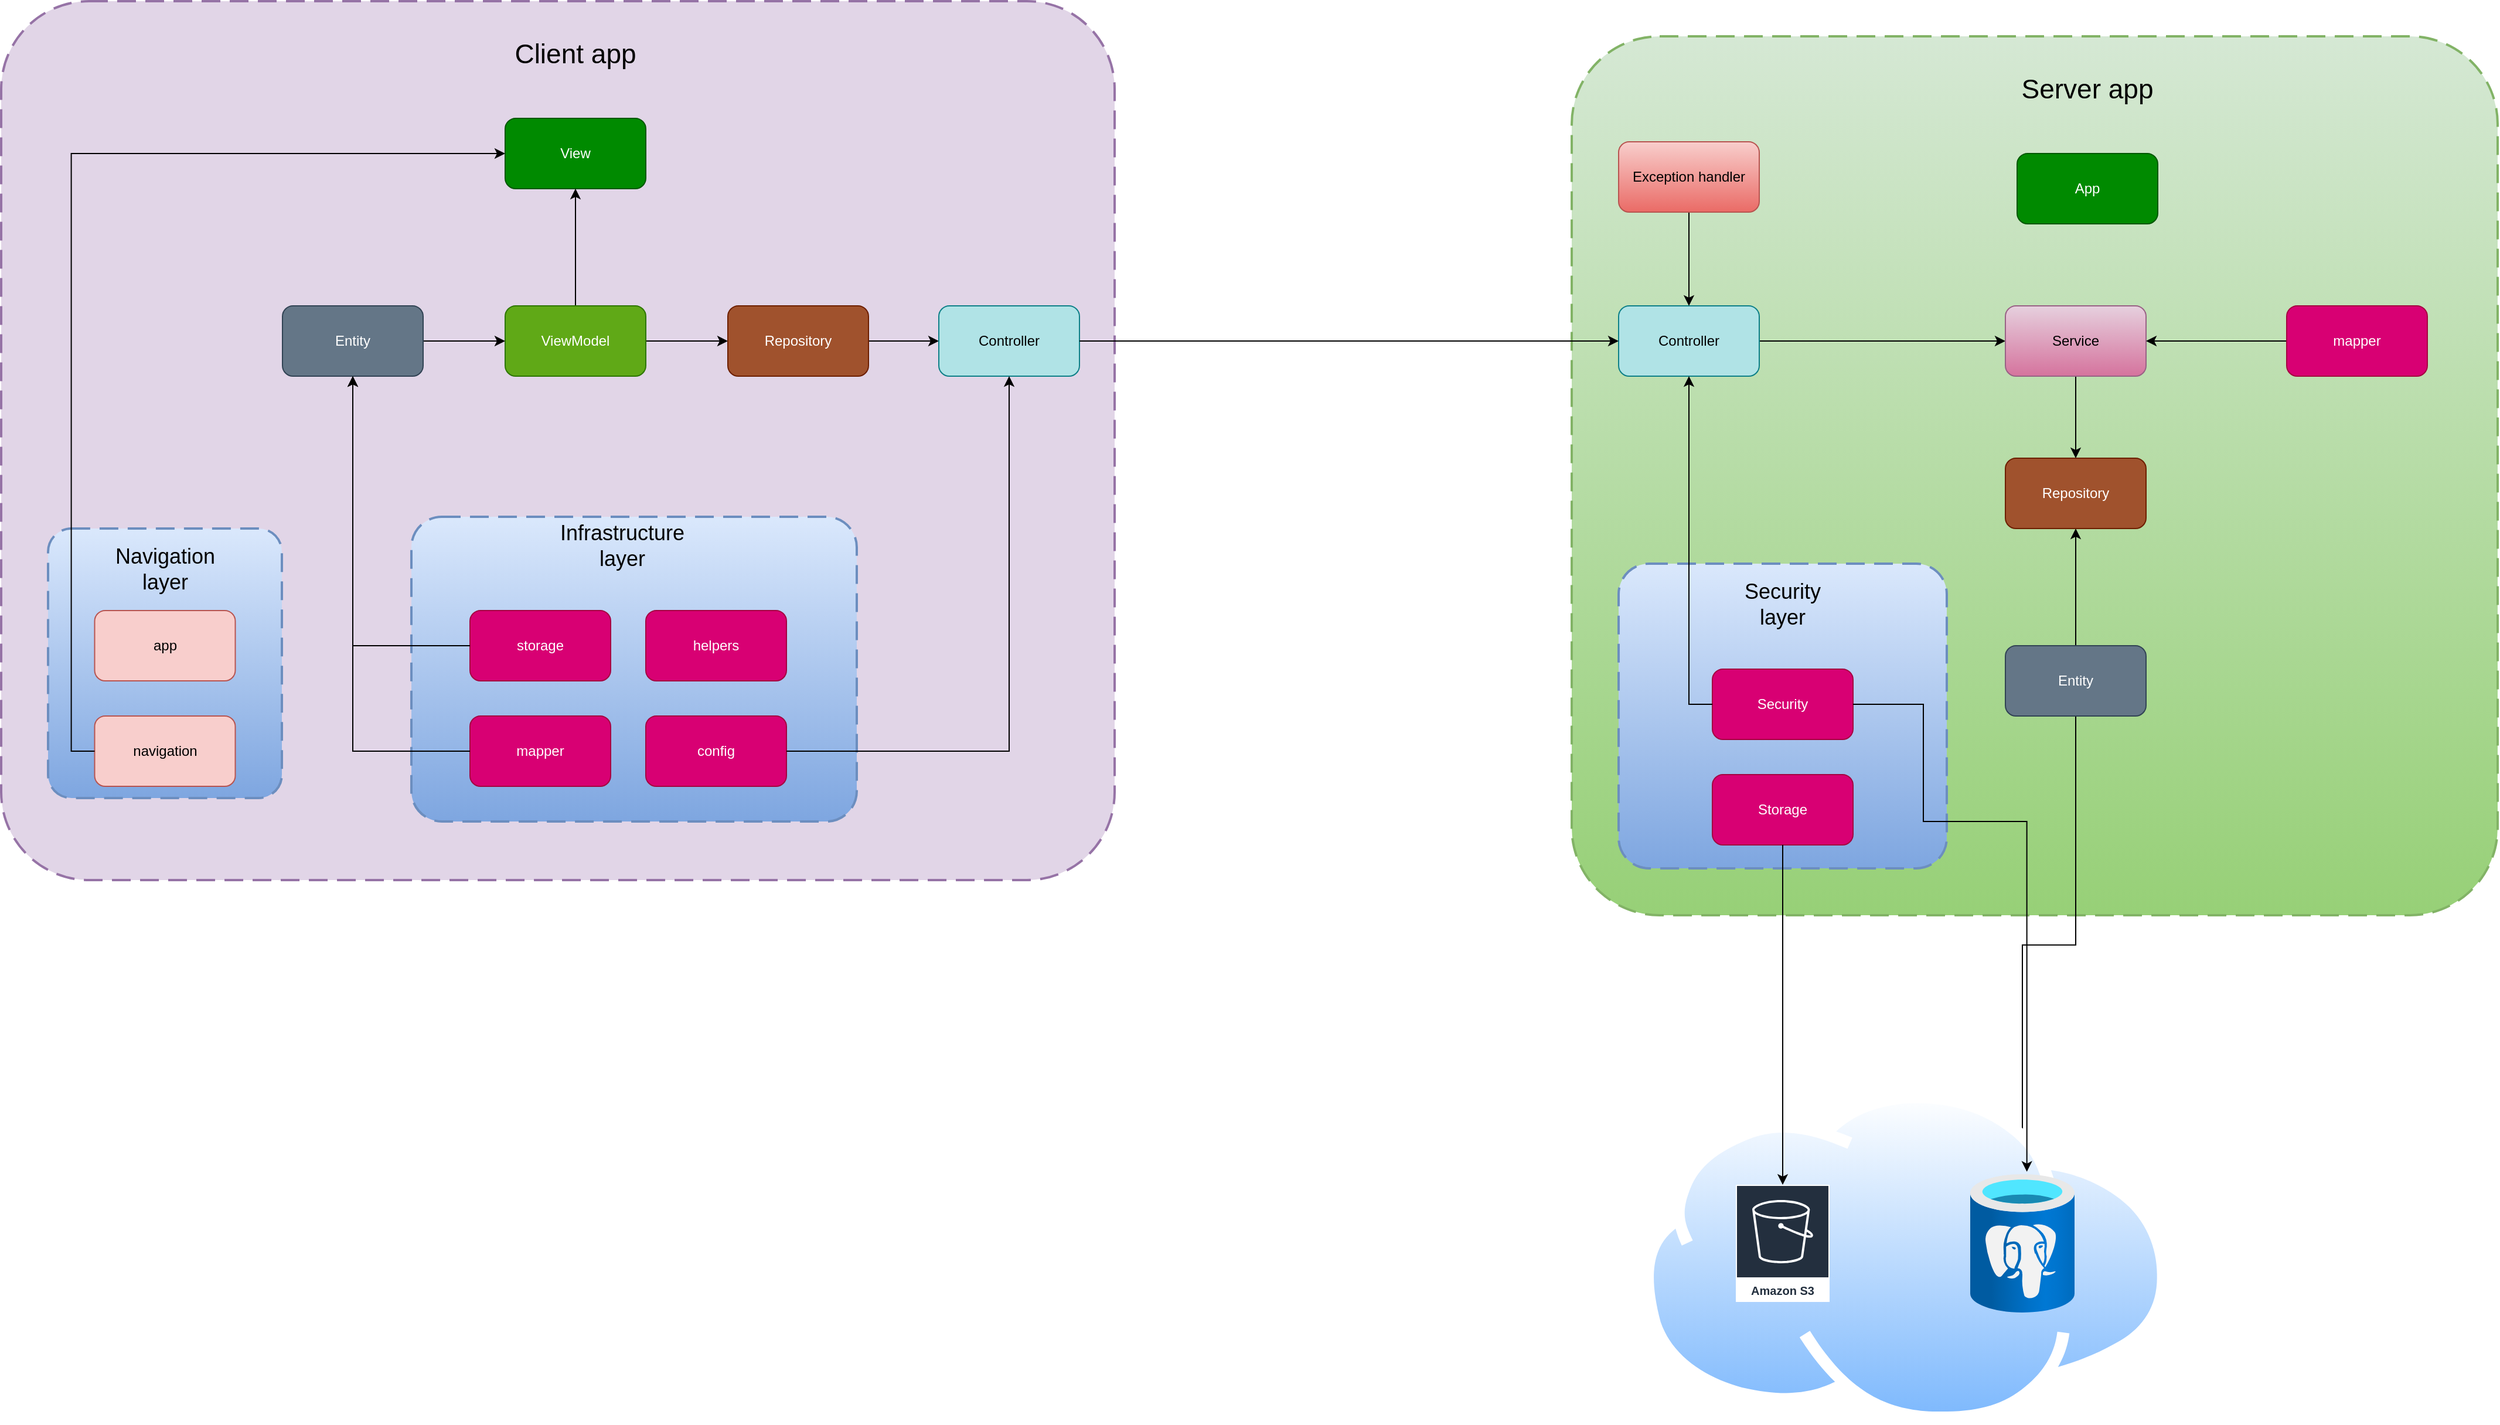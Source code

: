 <mxfile version="24.4.0" type="device" pages="2">
  <diagram name="modules" id="NEcVpQaSAo1s135HpeJn">
    <mxGraphModel dx="3240" dy="2513" grid="1" gridSize="10" guides="1" tooltips="1" connect="1" arrows="1" fold="1" page="1" pageScale="1" pageWidth="850" pageHeight="1100" math="0" shadow="0">
      <root>
        <mxCell id="0" />
        <mxCell id="1" parent="0" />
        <mxCell id="rjj7lzquBqXVeYfHVPwT-16" value="" style="rounded=1;arcSize=10;dashed=1;strokeColor=#9673a6;fillColor=#e1d5e7;dashPattern=8 4;strokeWidth=2;" vertex="1" parent="1">
          <mxGeometry x="-210" y="-340" width="950" height="750" as="geometry" />
        </mxCell>
        <mxCell id="rjj7lzquBqXVeYfHVPwT-1" value="View" style="rounded=1;whiteSpace=wrap;html=1;fillColor=#008a00;strokeColor=#005700;fontColor=#ffffff;" vertex="1" parent="1">
          <mxGeometry x="220" y="-240" width="120" height="60" as="geometry" />
        </mxCell>
        <mxCell id="rjj7lzquBqXVeYfHVPwT-3" style="edgeStyle=orthogonalEdgeStyle;rounded=0;orthogonalLoop=1;jettySize=auto;html=1;entryX=0.5;entryY=1;entryDx=0;entryDy=0;exitX=0.5;exitY=0;exitDx=0;exitDy=0;" edge="1" parent="1" source="rjj7lzquBqXVeYfHVPwT-2" target="rjj7lzquBqXVeYfHVPwT-1">
          <mxGeometry relative="1" as="geometry">
            <mxPoint x="70" y="200" as="sourcePoint" />
            <mxPoint x="160" y="-80" as="targetPoint" />
          </mxGeometry>
        </mxCell>
        <mxCell id="rjj7lzquBqXVeYfHVPwT-12" style="edgeStyle=orthogonalEdgeStyle;rounded=0;orthogonalLoop=1;jettySize=auto;html=1;entryX=0;entryY=0.5;entryDx=0;entryDy=0;" edge="1" parent="1" source="rjj7lzquBqXVeYfHVPwT-2" target="rjj7lzquBqXVeYfHVPwT-11">
          <mxGeometry relative="1" as="geometry" />
        </mxCell>
        <mxCell id="rjj7lzquBqXVeYfHVPwT-2" value="ViewModel" style="rounded=1;whiteSpace=wrap;html=1;fillColor=#60a917;strokeColor=#2D7600;fontColor=#ffffff;" vertex="1" parent="1">
          <mxGeometry x="220" y="-80" width="120" height="60" as="geometry" />
        </mxCell>
        <mxCell id="rjj7lzquBqXVeYfHVPwT-9" style="edgeStyle=orthogonalEdgeStyle;rounded=0;orthogonalLoop=1;jettySize=auto;html=1;" edge="1" parent="1" source="rjj7lzquBqXVeYfHVPwT-8" target="rjj7lzquBqXVeYfHVPwT-2">
          <mxGeometry relative="1" as="geometry" />
        </mxCell>
        <mxCell id="rjj7lzquBqXVeYfHVPwT-8" value="Entity" style="rounded=1;whiteSpace=wrap;html=1;fillColor=#647687;fontColor=#ffffff;strokeColor=#314354;" vertex="1" parent="1">
          <mxGeometry x="30" y="-80" width="120" height="60" as="geometry" />
        </mxCell>
        <mxCell id="rjj7lzquBqXVeYfHVPwT-18" style="edgeStyle=orthogonalEdgeStyle;rounded=0;orthogonalLoop=1;jettySize=auto;html=1;entryX=0;entryY=0.5;entryDx=0;entryDy=0;" edge="1" parent="1" source="rjj7lzquBqXVeYfHVPwT-11" target="rjj7lzquBqXVeYfHVPwT-13">
          <mxGeometry relative="1" as="geometry" />
        </mxCell>
        <mxCell id="rjj7lzquBqXVeYfHVPwT-11" value="Repository" style="rounded=1;whiteSpace=wrap;html=1;fillColor=#a0522d;fontColor=#ffffff;strokeColor=#6D1F00;" vertex="1" parent="1">
          <mxGeometry x="410" y="-80" width="120" height="60" as="geometry" />
        </mxCell>
        <mxCell id="rjj7lzquBqXVeYfHVPwT-13" value="Controller" style="rounded=1;whiteSpace=wrap;html=1;fillColor=#b0e3e6;strokeColor=#0e8088;" vertex="1" parent="1">
          <mxGeometry x="590" y="-80" width="120" height="60" as="geometry" />
        </mxCell>
        <mxCell id="rjj7lzquBqXVeYfHVPwT-17" value="&lt;font style=&quot;font-size: 23px;&quot;&gt;Client app&lt;/font&gt;" style="text;strokeColor=none;align=center;fillColor=none;html=1;verticalAlign=middle;whiteSpace=wrap;rounded=0;" vertex="1" parent="1">
          <mxGeometry x="210" y="-310" width="140" height="30" as="geometry" />
        </mxCell>
        <mxCell id="rjj7lzquBqXVeYfHVPwT-23" value="" style="group" vertex="1" connectable="0" parent="1">
          <mxGeometry x="140" y="100" width="380" height="260" as="geometry" />
        </mxCell>
        <mxCell id="rjj7lzquBqXVeYfHVPwT-21" value="" style="rounded=1;arcSize=10;dashed=1;strokeColor=#6c8ebf;fillColor=#dae8fc;dashPattern=8 4;strokeWidth=2;gradientColor=#7ea6e0;" vertex="1" parent="rjj7lzquBqXVeYfHVPwT-23">
          <mxGeometry width="380" height="260" as="geometry" />
        </mxCell>
        <mxCell id="rjj7lzquBqXVeYfHVPwT-7" value="helpers" style="rounded=1;whiteSpace=wrap;html=1;fillColor=#d80073;fontColor=#ffffff;strokeColor=#A50040;" vertex="1" parent="rjj7lzquBqXVeYfHVPwT-23">
          <mxGeometry x="200" y="80" width="120" height="60" as="geometry" />
        </mxCell>
        <mxCell id="rjj7lzquBqXVeYfHVPwT-14" value="storage" style="rounded=1;whiteSpace=wrap;html=1;fillColor=#d80073;fontColor=#ffffff;strokeColor=#A50040;" vertex="1" parent="rjj7lzquBqXVeYfHVPwT-23">
          <mxGeometry x="50" y="80" width="120" height="60" as="geometry" />
        </mxCell>
        <mxCell id="rjj7lzquBqXVeYfHVPwT-5" value="config" style="rounded=1;whiteSpace=wrap;html=1;fillColor=#d80073;fontColor=#ffffff;strokeColor=#A50040;" vertex="1" parent="rjj7lzquBqXVeYfHVPwT-23">
          <mxGeometry x="200" y="170" width="120" height="60" as="geometry" />
        </mxCell>
        <mxCell id="rjj7lzquBqXVeYfHVPwT-10" value="mapper" style="rounded=1;whiteSpace=wrap;html=1;fillColor=#d80073;fontColor=#ffffff;strokeColor=#A50040;" vertex="1" parent="rjj7lzquBqXVeYfHVPwT-23">
          <mxGeometry x="50" y="170" width="120" height="60" as="geometry" />
        </mxCell>
        <mxCell id="rjj7lzquBqXVeYfHVPwT-22" value="&lt;font style=&quot;font-size: 18px;&quot;&gt;Infrastructure layer&lt;/font&gt;" style="text;strokeColor=none;align=center;fillColor=none;html=1;verticalAlign=middle;whiteSpace=wrap;rounded=0;" vertex="1" parent="rjj7lzquBqXVeYfHVPwT-23">
          <mxGeometry x="149.75" y="10" width="60" height="30" as="geometry" />
        </mxCell>
        <mxCell id="rjj7lzquBqXVeYfHVPwT-24" value="" style="group" vertex="1" connectable="0" parent="1">
          <mxGeometry x="-170" y="110" width="199.5" height="230" as="geometry" />
        </mxCell>
        <mxCell id="rjj7lzquBqXVeYfHVPwT-19" value="" style="rounded=1;arcSize=10;dashed=1;strokeColor=#6c8ebf;fillColor=#dae8fc;dashPattern=8 4;strokeWidth=2;gradientColor=#7ea6e0;" vertex="1" parent="rjj7lzquBqXVeYfHVPwT-24">
          <mxGeometry width="199.5" height="230" as="geometry" />
        </mxCell>
        <mxCell id="rjj7lzquBqXVeYfHVPwT-4" value="app" style="rounded=1;whiteSpace=wrap;html=1;fillColor=#f8cecc;strokeColor=#b85450;" vertex="1" parent="rjj7lzquBqXVeYfHVPwT-24">
          <mxGeometry x="39.75" y="70" width="120" height="60" as="geometry" />
        </mxCell>
        <mxCell id="rjj7lzquBqXVeYfHVPwT-6" value="navigation" style="rounded=1;whiteSpace=wrap;html=1;fillColor=#f8cecc;strokeColor=#b85450;" vertex="1" parent="rjj7lzquBqXVeYfHVPwT-24">
          <mxGeometry x="39.75" y="160" width="120" height="60" as="geometry" />
        </mxCell>
        <mxCell id="rjj7lzquBqXVeYfHVPwT-20" value="&lt;font style=&quot;font-size: 18px;&quot;&gt;Navigation layer&lt;/font&gt;" style="text;strokeColor=none;align=center;fillColor=none;html=1;verticalAlign=middle;whiteSpace=wrap;rounded=0;" vertex="1" parent="rjj7lzquBqXVeYfHVPwT-24">
          <mxGeometry x="69.75" y="20" width="60" height="30" as="geometry" />
        </mxCell>
        <mxCell id="rjj7lzquBqXVeYfHVPwT-26" style="edgeStyle=orthogonalEdgeStyle;rounded=0;orthogonalLoop=1;jettySize=auto;html=1;entryX=0;entryY=0.5;entryDx=0;entryDy=0;exitX=0;exitY=0.5;exitDx=0;exitDy=0;" edge="1" parent="1" source="rjj7lzquBqXVeYfHVPwT-6" target="rjj7lzquBqXVeYfHVPwT-1">
          <mxGeometry relative="1" as="geometry" />
        </mxCell>
        <mxCell id="rjj7lzquBqXVeYfHVPwT-27" style="edgeStyle=orthogonalEdgeStyle;rounded=0;orthogonalLoop=1;jettySize=auto;html=1;entryX=0.5;entryY=1;entryDx=0;entryDy=0;" edge="1" parent="1" source="rjj7lzquBqXVeYfHVPwT-5" target="rjj7lzquBqXVeYfHVPwT-13">
          <mxGeometry relative="1" as="geometry" />
        </mxCell>
        <mxCell id="rjj7lzquBqXVeYfHVPwT-28" style="edgeStyle=orthogonalEdgeStyle;rounded=0;orthogonalLoop=1;jettySize=auto;html=1;entryX=0.5;entryY=1;entryDx=0;entryDy=0;" edge="1" parent="1" source="rjj7lzquBqXVeYfHVPwT-14" target="rjj7lzquBqXVeYfHVPwT-8">
          <mxGeometry relative="1" as="geometry" />
        </mxCell>
        <mxCell id="rjj7lzquBqXVeYfHVPwT-29" style="edgeStyle=orthogonalEdgeStyle;rounded=0;orthogonalLoop=1;jettySize=auto;html=1;" edge="1" parent="1" source="rjj7lzquBqXVeYfHVPwT-10" target="rjj7lzquBqXVeYfHVPwT-8">
          <mxGeometry relative="1" as="geometry" />
        </mxCell>
        <mxCell id="rjj7lzquBqXVeYfHVPwT-30" value="" style="rounded=1;arcSize=10;dashed=1;strokeColor=#82b366;fillColor=#d5e8d4;dashPattern=8 4;strokeWidth=2;gradientColor=#97d077;" vertex="1" parent="1">
          <mxGeometry x="1130" y="-310" width="790" height="750" as="geometry" />
        </mxCell>
        <mxCell id="rjj7lzquBqXVeYfHVPwT-31" value="App" style="rounded=1;whiteSpace=wrap;html=1;fillColor=#008a00;strokeColor=#005700;fontColor=#ffffff;" vertex="1" parent="1">
          <mxGeometry x="1510" y="-210" width="120" height="60" as="geometry" />
        </mxCell>
        <mxCell id="rjj7lzquBqXVeYfHVPwT-71" value="" style="edgeStyle=orthogonalEdgeStyle;rounded=0;orthogonalLoop=1;jettySize=auto;html=1;" edge="1" parent="1" source="rjj7lzquBqXVeYfHVPwT-36" target="rjj7lzquBqXVeYfHVPwT-38">
          <mxGeometry relative="1" as="geometry">
            <Array as="points">
              <mxPoint x="1600" y="100" />
              <mxPoint x="1600" y="100" />
            </Array>
          </mxGeometry>
        </mxCell>
        <mxCell id="rjj7lzquBqXVeYfHVPwT-76" style="edgeStyle=orthogonalEdgeStyle;rounded=0;orthogonalLoop=1;jettySize=auto;html=1;" edge="1" parent="1" source="rjj7lzquBqXVeYfHVPwT-36" target="rjj7lzquBqXVeYfHVPwT-74">
          <mxGeometry relative="1" as="geometry" />
        </mxCell>
        <mxCell id="rjj7lzquBqXVeYfHVPwT-36" value="Entity" style="rounded=1;whiteSpace=wrap;html=1;fillColor=#647687;fontColor=#ffffff;strokeColor=#314354;" vertex="1" parent="1">
          <mxGeometry x="1500" y="210" width="120" height="60" as="geometry" />
        </mxCell>
        <mxCell id="rjj7lzquBqXVeYfHVPwT-38" value="Repository" style="rounded=1;whiteSpace=wrap;html=1;fillColor=#a0522d;fontColor=#ffffff;strokeColor=#6D1F00;" vertex="1" parent="1">
          <mxGeometry x="1500" y="50" width="120" height="60" as="geometry" />
        </mxCell>
        <mxCell id="rjj7lzquBqXVeYfHVPwT-40" value="&lt;font style=&quot;font-size: 23px;&quot;&gt;Server app&lt;/font&gt;" style="text;strokeColor=none;align=center;fillColor=none;html=1;verticalAlign=middle;whiteSpace=wrap;rounded=0;" vertex="1" parent="1">
          <mxGeometry x="1500" y="-280" width="140" height="30" as="geometry" />
        </mxCell>
        <mxCell id="rjj7lzquBqXVeYfHVPwT-60" style="edgeStyle=orthogonalEdgeStyle;rounded=0;orthogonalLoop=1;jettySize=auto;html=1;" edge="1" parent="1" source="rjj7lzquBqXVeYfHVPwT-39" target="rjj7lzquBqXVeYfHVPwT-59">
          <mxGeometry relative="1" as="geometry" />
        </mxCell>
        <mxCell id="rjj7lzquBqXVeYfHVPwT-39" value="Controller" style="rounded=1;whiteSpace=wrap;html=1;fillColor=#b0e3e6;strokeColor=#0e8088;" vertex="1" parent="1">
          <mxGeometry x="1170" y="-80" width="120" height="60" as="geometry" />
        </mxCell>
        <mxCell id="rjj7lzquBqXVeYfHVPwT-58" style="edgeStyle=orthogonalEdgeStyle;rounded=0;orthogonalLoop=1;jettySize=auto;html=1;entryX=0;entryY=0.5;entryDx=0;entryDy=0;" edge="1" parent="1" source="rjj7lzquBqXVeYfHVPwT-13" target="rjj7lzquBqXVeYfHVPwT-39">
          <mxGeometry relative="1" as="geometry" />
        </mxCell>
        <mxCell id="rjj7lzquBqXVeYfHVPwT-61" style="edgeStyle=orthogonalEdgeStyle;rounded=0;orthogonalLoop=1;jettySize=auto;html=1;entryX=0.5;entryY=0;entryDx=0;entryDy=0;" edge="1" parent="1" source="rjj7lzquBqXVeYfHVPwT-59" target="rjj7lzquBqXVeYfHVPwT-38">
          <mxGeometry relative="1" as="geometry" />
        </mxCell>
        <mxCell id="rjj7lzquBqXVeYfHVPwT-59" value="Service" style="rounded=1;whiteSpace=wrap;html=1;fillColor=#e6d0de;strokeColor=#996185;gradientColor=#d5739d;" vertex="1" parent="1">
          <mxGeometry x="1500" y="-80" width="120" height="60" as="geometry" />
        </mxCell>
        <mxCell id="rjj7lzquBqXVeYfHVPwT-62" value="" style="group" vertex="1" connectable="0" parent="1">
          <mxGeometry x="1140" y="140" width="380" height="260" as="geometry" />
        </mxCell>
        <mxCell id="rjj7lzquBqXVeYfHVPwT-42" value="" style="rounded=1;arcSize=10;dashed=1;strokeColor=#6c8ebf;fillColor=#dae8fc;dashPattern=8 4;strokeWidth=2;gradientColor=#7ea6e0;" vertex="1" parent="rjj7lzquBqXVeYfHVPwT-62">
          <mxGeometry x="30" width="280" height="260" as="geometry" />
        </mxCell>
        <mxCell id="rjj7lzquBqXVeYfHVPwT-43" value="Storage" style="rounded=1;whiteSpace=wrap;html=1;fillColor=#d80073;fontColor=#ffffff;strokeColor=#A50040;" vertex="1" parent="rjj7lzquBqXVeYfHVPwT-62">
          <mxGeometry x="110" y="180" width="120" height="60" as="geometry" />
        </mxCell>
        <mxCell id="rjj7lzquBqXVeYfHVPwT-44" value="Security" style="rounded=1;whiteSpace=wrap;html=1;fillColor=#d80073;fontColor=#ffffff;strokeColor=#A50040;" vertex="1" parent="rjj7lzquBqXVeYfHVPwT-62">
          <mxGeometry x="110" y="90" width="120" height="60" as="geometry" />
        </mxCell>
        <mxCell id="rjj7lzquBqXVeYfHVPwT-47" value="&lt;font style=&quot;font-size: 18px;&quot;&gt;Security layer&lt;/font&gt;" style="text;strokeColor=none;align=center;fillColor=none;html=1;verticalAlign=middle;whiteSpace=wrap;rounded=0;" vertex="1" parent="rjj7lzquBqXVeYfHVPwT-62">
          <mxGeometry x="114.87" y="20" width="110.25" height="30" as="geometry" />
        </mxCell>
        <mxCell id="rjj7lzquBqXVeYfHVPwT-63" style="edgeStyle=orthogonalEdgeStyle;rounded=0;orthogonalLoop=1;jettySize=auto;html=1;" edge="1" parent="1" source="rjj7lzquBqXVeYfHVPwT-46" target="rjj7lzquBqXVeYfHVPwT-59">
          <mxGeometry relative="1" as="geometry" />
        </mxCell>
        <mxCell id="rjj7lzquBqXVeYfHVPwT-46" value="mapper" style="rounded=1;whiteSpace=wrap;html=1;fillColor=#d80073;fontColor=#ffffff;strokeColor=#A50040;" vertex="1" parent="1">
          <mxGeometry x="1740" y="-80" width="120" height="60" as="geometry" />
        </mxCell>
        <mxCell id="rjj7lzquBqXVeYfHVPwT-67" style="edgeStyle=orthogonalEdgeStyle;rounded=0;orthogonalLoop=1;jettySize=auto;html=1;entryX=0.5;entryY=1;entryDx=0;entryDy=0;exitX=0;exitY=0.5;exitDx=0;exitDy=0;" edge="1" parent="1" source="rjj7lzquBqXVeYfHVPwT-44" target="rjj7lzquBqXVeYfHVPwT-39">
          <mxGeometry relative="1" as="geometry" />
        </mxCell>
        <mxCell id="rjj7lzquBqXVeYfHVPwT-69" value="" style="image;aspect=fixed;perimeter=ellipsePerimeter;html=1;align=center;shadow=0;dashed=0;spacingTop=3;image=img/lib/active_directory/internet_cloud.svg;" vertex="1" parent="1">
          <mxGeometry x="1189.37" y="590" width="450.63" height="283.9" as="geometry" />
        </mxCell>
        <mxCell id="rjj7lzquBqXVeYfHVPwT-68" value="Amazon S3" style="sketch=0;outlineConnect=0;fontColor=#232F3E;gradientColor=none;strokeColor=#ffffff;fillColor=#232F3E;dashed=0;verticalLabelPosition=middle;verticalAlign=bottom;align=center;html=1;whiteSpace=wrap;fontSize=10;fontStyle=1;spacing=3;shape=mxgraph.aws4.productIcon;prIcon=mxgraph.aws4.s3;" vertex="1" parent="1">
          <mxGeometry x="1270" y="670" width="80" height="100" as="geometry" />
        </mxCell>
        <mxCell id="rjj7lzquBqXVeYfHVPwT-70" style="edgeStyle=orthogonalEdgeStyle;rounded=0;orthogonalLoop=1;jettySize=auto;html=1;" edge="1" parent="1" source="rjj7lzquBqXVeYfHVPwT-43" target="rjj7lzquBqXVeYfHVPwT-68">
          <mxGeometry relative="1" as="geometry" />
        </mxCell>
        <mxCell id="rjj7lzquBqXVeYfHVPwT-73" style="edgeStyle=orthogonalEdgeStyle;rounded=0;orthogonalLoop=1;jettySize=auto;html=1;" edge="1" parent="1" source="rjj7lzquBqXVeYfHVPwT-72" target="rjj7lzquBqXVeYfHVPwT-39">
          <mxGeometry relative="1" as="geometry" />
        </mxCell>
        <mxCell id="rjj7lzquBqXVeYfHVPwT-72" value="Exception handler" style="rounded=1;whiteSpace=wrap;html=1;fillColor=#f8cecc;strokeColor=#b85450;gradientColor=#ea6b66;" vertex="1" parent="1">
          <mxGeometry x="1170" y="-220" width="120" height="60" as="geometry" />
        </mxCell>
        <mxCell id="rjj7lzquBqXVeYfHVPwT-74" value="" style="image;aspect=fixed;html=1;points=[];align=center;fontSize=12;image=img/lib/azure2/databases/Azure_Database_PostgreSQL_Server.svg;" vertex="1" parent="1">
          <mxGeometry x="1470" y="660.66" width="89" height="118.67" as="geometry" />
        </mxCell>
        <mxCell id="rjj7lzquBqXVeYfHVPwT-75" style="edgeStyle=orthogonalEdgeStyle;rounded=0;orthogonalLoop=1;jettySize=auto;html=1;exitX=1;exitY=0.5;exitDx=0;exitDy=0;entryX=0.543;entryY=-0.015;entryDx=0;entryDy=0;entryPerimeter=0;" edge="1" parent="1" source="rjj7lzquBqXVeYfHVPwT-44" target="rjj7lzquBqXVeYfHVPwT-74">
          <mxGeometry relative="1" as="geometry">
            <mxPoint x="1350.0" y="300" as="sourcePoint" />
            <mxPoint x="1494.471" y="700.66" as="targetPoint" />
            <Array as="points">
              <mxPoint x="1430" y="260" />
              <mxPoint x="1430" y="360" />
              <mxPoint x="1518" y="360" />
            </Array>
          </mxGeometry>
        </mxCell>
      </root>
    </mxGraphModel>
  </diagram>
  <diagram id="i46IVf9jgOkVexGS165f" name="use case">
    <mxGraphModel dx="474" dy="1948" grid="1" gridSize="10" guides="1" tooltips="1" connect="1" arrows="1" fold="1" page="1" pageScale="1" pageWidth="850" pageHeight="1100" math="0" shadow="0">
      <root>
        <mxCell id="0" />
        <mxCell id="1" parent="0" />
        <mxCell id="PTuqQPjHRsah8-2MHiME-6" style="edgeStyle=orthogonalEdgeStyle;rounded=1;orthogonalLoop=1;jettySize=auto;html=1;entryX=0;entryY=0.5;entryDx=0;entryDy=0;curved=0;" edge="1" parent="1" source="PTuqQPjHRsah8-2MHiME-1" target="PTuqQPjHRsah8-2MHiME-5">
          <mxGeometry relative="1" as="geometry" />
        </mxCell>
        <mxCell id="PTuqQPjHRsah8-2MHiME-8" style="edgeStyle=orthogonalEdgeStyle;rounded=0;orthogonalLoop=1;jettySize=auto;html=1;" edge="1" parent="1" source="PTuqQPjHRsah8-2MHiME-1" target="PTuqQPjHRsah8-2MHiME-7">
          <mxGeometry relative="1" as="geometry" />
        </mxCell>
        <mxCell id="PTuqQPjHRsah8-2MHiME-1" value="Потребител / Администратор" style="shape=umlActor;verticalLabelPosition=bottom;verticalAlign=top;html=1;outlineConnect=0;" vertex="1" parent="1">
          <mxGeometry x="330" y="390" width="30" height="60" as="geometry" />
        </mxCell>
        <mxCell id="PTuqQPjHRsah8-2MHiME-10" style="edgeStyle=orthogonalEdgeStyle;rounded=0;orthogonalLoop=1;jettySize=auto;html=1;entryX=0.5;entryY=0;entryDx=0;entryDy=0;flowAnimation=0;shadow=0;dashed=1;" edge="1" parent="1" source="PTuqQPjHRsah8-2MHiME-5" target="PTuqQPjHRsah8-2MHiME-9">
          <mxGeometry relative="1" as="geometry" />
        </mxCell>
        <mxCell id="PTuqQPjHRsah8-2MHiME-12" value="&amp;lt;&amp;lt;include&amp;gt;&amp;gt;" style="edgeLabel;html=1;align=center;verticalAlign=middle;resizable=0;points=[];" vertex="1" connectable="0" parent="PTuqQPjHRsah8-2MHiME-10">
          <mxGeometry x="0.053" y="-1" relative="1" as="geometry">
            <mxPoint x="-8" y="-1" as="offset" />
          </mxGeometry>
        </mxCell>
        <mxCell id="PTuqQPjHRsah8-2MHiME-5" value="Влизане в приложението" style="ellipse;whiteSpace=wrap;html=1;fillColor=#dae8fc;gradientColor=#7ea6e0;strokeColor=#6c8ebf;" vertex="1" parent="1">
          <mxGeometry x="540" y="300" width="140" height="70" as="geometry" />
        </mxCell>
        <mxCell id="PTuqQPjHRsah8-2MHiME-7" value="Регистрация в приложението" style="ellipse;whiteSpace=wrap;html=1;fillColor=#dae8fc;gradientColor=#7ea6e0;strokeColor=#6c8ebf;" vertex="1" parent="1">
          <mxGeometry x="540" y="440" width="140" height="70" as="geometry" />
        </mxCell>
        <mxCell id="PTuqQPjHRsah8-2MHiME-9" value="Автентикация" style="ellipse;whiteSpace=wrap;html=1;fillColor=#dae8fc;gradientColor=#7ea6e0;strokeColor=#6c8ebf;" vertex="1" parent="1">
          <mxGeometry x="800" y="370" width="220" height="70" as="geometry" />
        </mxCell>
        <mxCell id="PTuqQPjHRsah8-2MHiME-13" style="edgeStyle=orthogonalEdgeStyle;rounded=0;orthogonalLoop=1;jettySize=auto;html=1;entryX=0.5;entryY=1;entryDx=0;entryDy=0;flowAnimation=0;shadow=0;dashed=1;" edge="1" parent="1" target="PTuqQPjHRsah8-2MHiME-9">
          <mxGeometry relative="1" as="geometry">
            <mxPoint x="670" y="475" as="sourcePoint" />
            <mxPoint x="860" y="510" as="targetPoint" />
          </mxGeometry>
        </mxCell>
        <mxCell id="PTuqQPjHRsah8-2MHiME-14" value="&amp;lt;&amp;lt;include&amp;gt;&amp;gt;" style="edgeLabel;html=1;align=center;verticalAlign=middle;resizable=0;points=[];" vertex="1" connectable="0" parent="PTuqQPjHRsah8-2MHiME-13">
          <mxGeometry x="0.053" y="-1" relative="1" as="geometry">
            <mxPoint x="-8" y="-1" as="offset" />
          </mxGeometry>
        </mxCell>
        <mxCell id="PTuqQPjHRsah8-2MHiME-15" value="Създаване на маркер" style="ellipse;whiteSpace=wrap;html=1;fillColor=#dae8fc;gradientColor=#7ea6e0;strokeColor=#6c8ebf;" vertex="1" parent="1">
          <mxGeometry x="830" y="670" width="140" height="70" as="geometry" />
        </mxCell>
        <mxCell id="PTuqQPjHRsah8-2MHiME-17" style="edgeStyle=orthogonalEdgeStyle;rounded=0;orthogonalLoop=1;jettySize=auto;html=1;entryX=0.571;entryY=0;entryDx=0;entryDy=0;flowAnimation=0;shadow=0;dashed=1;exitX=0.5;exitY=1;exitDx=0;exitDy=0;entryPerimeter=0;curved=0;" edge="1" parent="1" source="PTuqQPjHRsah8-2MHiME-9" target="PTuqQPjHRsah8-2MHiME-15">
          <mxGeometry relative="1" as="geometry">
            <mxPoint x="720" y="535" as="sourcePoint" />
            <mxPoint x="960" y="500" as="targetPoint" />
          </mxGeometry>
        </mxCell>
        <mxCell id="PTuqQPjHRsah8-2MHiME-18" value="&amp;lt;&amp;lt;extend&amp;gt;&amp;gt;" style="edgeLabel;html=1;align=center;verticalAlign=middle;resizable=0;points=[];" vertex="1" connectable="0" parent="PTuqQPjHRsah8-2MHiME-17">
          <mxGeometry x="0.053" y="-1" relative="1" as="geometry">
            <mxPoint x="-8" y="-1" as="offset" />
          </mxGeometry>
        </mxCell>
        <mxCell id="PTuqQPjHRsah8-2MHiME-19" value="Избор на почва" style="ellipse;whiteSpace=wrap;html=1;fillColor=#dae8fc;gradientColor=#7ea6e0;strokeColor=#6c8ebf;" vertex="1" parent="1">
          <mxGeometry x="700" y="880" width="140" height="70" as="geometry" />
        </mxCell>
        <mxCell id="PTuqQPjHRsah8-2MHiME-36" value="Изтриване на маркер" style="ellipse;whiteSpace=wrap;html=1;fillColor=#dae8fc;gradientColor=#7ea6e0;strokeColor=#6c8ebf;" vertex="1" parent="1">
          <mxGeometry x="560" y="1010" width="140" height="70" as="geometry" />
        </mxCell>
        <mxCell id="PTuqQPjHRsah8-2MHiME-41" style="edgeStyle=orthogonalEdgeStyle;rounded=0;orthogonalLoop=1;jettySize=auto;html=1;entryX=0.579;entryY=-0.014;entryDx=0;entryDy=0;flowAnimation=0;shadow=0;dashed=1;exitX=0;exitY=0.5;exitDx=0;exitDy=0;curved=0;entryPerimeter=0;" edge="1" parent="1" source="PTuqQPjHRsah8-2MHiME-19" target="PTuqQPjHRsah8-2MHiME-36">
          <mxGeometry relative="1" as="geometry">
            <mxPoint x="640" y="800" as="sourcePoint" />
            <mxPoint x="510" y="925" as="targetPoint" />
            <Array as="points">
              <mxPoint x="700" y="910" />
              <mxPoint x="640" y="910" />
              <mxPoint x="640" y="1009" />
            </Array>
          </mxGeometry>
        </mxCell>
        <mxCell id="PTuqQPjHRsah8-2MHiME-42" value="&amp;lt;&amp;lt;extend&amp;gt;&amp;gt;" style="edgeLabel;html=1;align=center;verticalAlign=middle;resizable=0;points=[];" vertex="1" connectable="0" parent="PTuqQPjHRsah8-2MHiME-41">
          <mxGeometry x="0.053" y="-1" relative="1" as="geometry">
            <mxPoint x="-8" y="-1" as="offset" />
          </mxGeometry>
        </mxCell>
        <mxCell id="PTuqQPjHRsah8-2MHiME-43" value="Избор на почва" style="ellipse;whiteSpace=wrap;html=1;fillColor=#dae8fc;gradientColor=#7ea6e0;strokeColor=#6c8ebf;" vertex="1" parent="1">
          <mxGeometry x="790" y="1010" width="140" height="70" as="geometry" />
        </mxCell>
        <mxCell id="PTuqQPjHRsah8-2MHiME-44" style="edgeStyle=orthogonalEdgeStyle;rounded=0;orthogonalLoop=1;jettySize=auto;html=1;entryX=0.579;entryY=-0.014;entryDx=0;entryDy=0;flowAnimation=0;shadow=0;dashed=1;exitX=1;exitY=0.5;exitDx=0;exitDy=0;curved=0;entryPerimeter=0;" edge="1" parent="1" source="PTuqQPjHRsah8-2MHiME-19">
          <mxGeometry relative="1" as="geometry">
            <mxPoint x="920" y="930" as="sourcePoint" />
            <mxPoint x="861" y="1024" as="targetPoint" />
            <Array as="points">
              <mxPoint x="870" y="915" />
              <mxPoint x="870" y="1024" />
            </Array>
          </mxGeometry>
        </mxCell>
        <mxCell id="PTuqQPjHRsah8-2MHiME-45" value="&amp;lt;&amp;lt;extend&amp;gt;&amp;gt;" style="edgeLabel;html=1;align=center;verticalAlign=middle;resizable=0;points=[];" vertex="1" connectable="0" parent="PTuqQPjHRsah8-2MHiME-44">
          <mxGeometry x="0.053" y="-1" relative="1" as="geometry">
            <mxPoint x="-8" y="-1" as="offset" />
          </mxGeometry>
        </mxCell>
        <mxCell id="PTuqQPjHRsah8-2MHiME-53" value="Изтриване на всички маркери" style="ellipse;whiteSpace=wrap;html=1;fillColor=#dae8fc;gradientColor=#7ea6e0;strokeColor=#6c8ebf;" vertex="1" parent="1">
          <mxGeometry x="1010" y="670" width="140" height="70" as="geometry" />
        </mxCell>
        <mxCell id="PTuqQPjHRsah8-2MHiME-54" style="edgeStyle=orthogonalEdgeStyle;rounded=0;orthogonalLoop=1;jettySize=auto;html=1;entryX=0.5;entryY=0;entryDx=0;entryDy=0;flowAnimation=0;shadow=0;dashed=1;exitX=0.691;exitY=0.986;exitDx=0;exitDy=0;curved=0;exitPerimeter=0;" edge="1" parent="1" source="PTuqQPjHRsah8-2MHiME-9" target="PTuqQPjHRsah8-2MHiME-53">
          <mxGeometry relative="1" as="geometry">
            <mxPoint x="920" y="450" as="sourcePoint" />
            <mxPoint x="920" y="680" as="targetPoint" />
          </mxGeometry>
        </mxCell>
        <mxCell id="PTuqQPjHRsah8-2MHiME-55" value="&amp;lt;&amp;lt;extend&amp;gt;&amp;gt;" style="edgeLabel;html=1;align=center;verticalAlign=middle;resizable=0;points=[];" vertex="1" connectable="0" parent="PTuqQPjHRsah8-2MHiME-54">
          <mxGeometry x="0.053" y="-1" relative="1" as="geometry">
            <mxPoint x="-8" y="-1" as="offset" />
          </mxGeometry>
        </mxCell>
        <mxCell id="PTuqQPjHRsah8-2MHiME-56" value="Проверка дали същестуват маркери" style="ellipse;whiteSpace=wrap;html=1;fillColor=#dae8fc;gradientColor=#7ea6e0;strokeColor=#6c8ebf;" vertex="1" parent="1">
          <mxGeometry x="1010" y="860" width="140" height="70" as="geometry" />
        </mxCell>
        <mxCell id="PTuqQPjHRsah8-2MHiME-57" style="edgeStyle=orthogonalEdgeStyle;rounded=0;orthogonalLoop=1;jettySize=auto;html=1;entryX=0.5;entryY=0;entryDx=0;entryDy=0;flowAnimation=0;shadow=0;dashed=1;exitX=0.5;exitY=1;exitDx=0;exitDy=0;" edge="1" parent="1" source="PTuqQPjHRsah8-2MHiME-53" target="PTuqQPjHRsah8-2MHiME-56">
          <mxGeometry relative="1" as="geometry">
            <mxPoint x="1080" y="815" as="sourcePoint" />
            <mxPoint x="1320" y="780" as="targetPoint" />
          </mxGeometry>
        </mxCell>
        <mxCell id="PTuqQPjHRsah8-2MHiME-58" value="&amp;lt;&amp;lt;include&amp;gt;&amp;gt;" style="edgeLabel;html=1;align=center;verticalAlign=middle;resizable=0;points=[];" vertex="1" connectable="0" parent="PTuqQPjHRsah8-2MHiME-57">
          <mxGeometry x="0.053" y="-1" relative="1" as="geometry">
            <mxPoint x="-8" y="-1" as="offset" />
          </mxGeometry>
        </mxCell>
        <mxCell id="PTuqQPjHRsah8-2MHiME-59" style="edgeStyle=orthogonalEdgeStyle;rounded=0;orthogonalLoop=1;jettySize=auto;html=1;entryX=0.5;entryY=0;entryDx=0;entryDy=0;flowAnimation=0;shadow=0;dashed=1;exitX=0.5;exitY=1;exitDx=0;exitDy=0;curved=0;" edge="1" parent="1" source="PTuqQPjHRsah8-2MHiME-15" target="PTuqQPjHRsah8-2MHiME-19">
          <mxGeometry relative="1" as="geometry">
            <mxPoint x="690.1" y="670" as="sourcePoint" />
            <mxPoint x="690.1" y="900" as="targetPoint" />
          </mxGeometry>
        </mxCell>
        <mxCell id="PTuqQPjHRsah8-2MHiME-60" value="&amp;lt;&amp;lt;extend&amp;gt;&amp;gt;" style="edgeLabel;html=1;align=center;verticalAlign=middle;resizable=0;points=[];" vertex="1" connectable="0" parent="PTuqQPjHRsah8-2MHiME-59">
          <mxGeometry x="0.053" y="-1" relative="1" as="geometry">
            <mxPoint x="-8" y="-1" as="offset" />
          </mxGeometry>
        </mxCell>
        <mxCell id="PTuqQPjHRsah8-2MHiME-61" value="Профил" style="ellipse;whiteSpace=wrap;html=1;fillColor=#dae8fc;gradientColor=#7ea6e0;strokeColor=#6c8ebf;" vertex="1" parent="1">
          <mxGeometry x="1135" y="370" width="140" height="70" as="geometry" />
        </mxCell>
        <mxCell id="PTuqQPjHRsah8-2MHiME-62" style="edgeStyle=orthogonalEdgeStyle;rounded=0;orthogonalLoop=1;jettySize=auto;html=1;entryX=0;entryY=0.5;entryDx=0;entryDy=0;flowAnimation=0;shadow=0;dashed=1;exitX=1;exitY=0.5;exitDx=0;exitDy=0;curved=0;" edge="1" parent="1" source="PTuqQPjHRsah8-2MHiME-9" target="PTuqQPjHRsah8-2MHiME-61">
          <mxGeometry relative="1" as="geometry">
            <mxPoint x="962" y="449" as="sourcePoint" />
            <mxPoint x="1090" y="680" as="targetPoint" />
          </mxGeometry>
        </mxCell>
        <mxCell id="PTuqQPjHRsah8-2MHiME-63" value="&amp;lt;&amp;lt;extend&amp;gt;&amp;gt;" style="edgeLabel;html=1;align=center;verticalAlign=middle;resizable=0;points=[];" vertex="1" connectable="0" parent="PTuqQPjHRsah8-2MHiME-62">
          <mxGeometry x="0.053" y="-1" relative="1" as="geometry">
            <mxPoint x="-8" y="-1" as="offset" />
          </mxGeometry>
        </mxCell>
        <mxCell id="PTuqQPjHRsah8-2MHiME-64" value="Редакция на парола" style="ellipse;whiteSpace=wrap;html=1;fillColor=#dae8fc;gradientColor=#7ea6e0;strokeColor=#6c8ebf;" vertex="1" parent="1">
          <mxGeometry x="1300" y="110" width="140" height="70" as="geometry" />
        </mxCell>
        <mxCell id="PTuqQPjHRsah8-2MHiME-65" value="Административен панел" style="ellipse;whiteSpace=wrap;html=1;fillColor=#dae8fc;gradientColor=#7ea6e0;strokeColor=#6c8ebf;" vertex="1" parent="1">
          <mxGeometry x="1380" y="370" width="140" height="70" as="geometry" />
        </mxCell>
        <mxCell id="PTuqQPjHRsah8-2MHiME-66" value="Излизане от приложението" style="ellipse;whiteSpace=wrap;html=1;fillColor=#dae8fc;gradientColor=#7ea6e0;strokeColor=#6c8ebf;" vertex="1" parent="1">
          <mxGeometry x="1380" y="530" width="140" height="70" as="geometry" />
        </mxCell>
        <mxCell id="PTuqQPjHRsah8-2MHiME-67" value="Изтриване на профил" style="ellipse;whiteSpace=wrap;html=1;fillColor=#dae8fc;gradientColor=#7ea6e0;strokeColor=#6c8ebf;" vertex="1" parent="1">
          <mxGeometry x="1380" y="630" width="140" height="70" as="geometry" />
        </mxCell>
        <mxCell id="PTuqQPjHRsah8-2MHiME-70" style="edgeStyle=orthogonalEdgeStyle;rounded=0;orthogonalLoop=1;jettySize=auto;html=1;entryX=0.5;entryY=1;entryDx=0;entryDy=0;flowAnimation=0;shadow=0;dashed=1;exitX=0.679;exitY=0;exitDx=0;exitDy=0;curved=0;exitPerimeter=0;" edge="1" parent="1" source="PTuqQPjHRsah8-2MHiME-61" target="PTuqQPjHRsah8-2MHiME-64">
          <mxGeometry relative="1" as="geometry">
            <mxPoint x="1265" y="330" as="sourcePoint" />
            <mxPoint x="1380" y="330" as="targetPoint" />
            <Array as="points">
              <mxPoint x="1300" y="370" />
              <mxPoint x="1300" y="275" />
              <mxPoint x="1370" y="275" />
            </Array>
          </mxGeometry>
        </mxCell>
        <mxCell id="PTuqQPjHRsah8-2MHiME-71" value="&amp;lt;&amp;lt;extend&amp;gt;&amp;gt;" style="edgeLabel;html=1;align=center;verticalAlign=middle;resizable=0;points=[];" vertex="1" connectable="0" parent="PTuqQPjHRsah8-2MHiME-70">
          <mxGeometry x="0.053" y="-1" relative="1" as="geometry">
            <mxPoint x="-8" y="-1" as="offset" />
          </mxGeometry>
        </mxCell>
        <mxCell id="PTuqQPjHRsah8-2MHiME-72" style="edgeStyle=orthogonalEdgeStyle;rounded=0;orthogonalLoop=1;jettySize=auto;html=1;entryX=0;entryY=0.5;entryDx=0;entryDy=0;flowAnimation=0;shadow=0;dashed=1;exitX=1;exitY=0.5;exitDx=0;exitDy=0;curved=0;" edge="1" parent="1" source="PTuqQPjHRsah8-2MHiME-61" target="PTuqQPjHRsah8-2MHiME-65">
          <mxGeometry relative="1" as="geometry">
            <mxPoint x="1229.94" y="572.21" as="sourcePoint" />
            <mxPoint x="1379.94" y="450.21" as="targetPoint" />
          </mxGeometry>
        </mxCell>
        <mxCell id="PTuqQPjHRsah8-2MHiME-73" value="&amp;lt;&amp;lt;extend&amp;gt;&amp;gt;" style="edgeLabel;html=1;align=center;verticalAlign=middle;resizable=0;points=[];" vertex="1" connectable="0" parent="PTuqQPjHRsah8-2MHiME-72">
          <mxGeometry x="0.053" y="-1" relative="1" as="geometry">
            <mxPoint x="-8" y="-1" as="offset" />
          </mxGeometry>
        </mxCell>
        <mxCell id="PTuqQPjHRsah8-2MHiME-106" value="" style="edgeStyle=orthogonalEdgeStyle;rounded=0;orthogonalLoop=1;jettySize=auto;html=1;" edge="1" parent="1" source="PTuqQPjHRsah8-2MHiME-74" target="PTuqQPjHRsah8-2MHiME-65">
          <mxGeometry relative="1" as="geometry" />
        </mxCell>
        <mxCell id="PTuqQPjHRsah8-2MHiME-74" value="Административен панел" style="ellipse;whiteSpace=wrap;html=1;fillColor=#dae8fc;gradientColor=#7ea6e0;strokeColor=#6c8ebf;" vertex="1" parent="1">
          <mxGeometry x="1630" y="370" width="140" height="70" as="geometry" />
        </mxCell>
        <mxCell id="PTuqQPjHRsah8-2MHiME-75" style="edgeStyle=orthogonalEdgeStyle;rounded=0;orthogonalLoop=1;jettySize=auto;html=1;entryX=0;entryY=0.5;entryDx=0;entryDy=0;flowAnimation=0;shadow=0;dashed=1;exitX=1;exitY=0.5;exitDx=0;exitDy=0;" edge="1" parent="1">
          <mxGeometry relative="1" as="geometry">
            <mxPoint x="1760.0" y="404.57" as="sourcePoint" />
            <mxPoint x="1870.0" y="404.57" as="targetPoint" />
          </mxGeometry>
        </mxCell>
        <mxCell id="PTuqQPjHRsah8-2MHiME-76" value="&amp;lt;&amp;lt;include&amp;gt;&amp;gt;" style="edgeLabel;html=1;align=center;verticalAlign=middle;resizable=0;points=[];" vertex="1" connectable="0" parent="PTuqQPjHRsah8-2MHiME-75">
          <mxGeometry x="0.053" y="-1" relative="1" as="geometry">
            <mxPoint x="-8" y="-1" as="offset" />
          </mxGeometry>
        </mxCell>
        <mxCell id="PTuqQPjHRsah8-2MHiME-77" value="Проверка дали потребителят е администратор" style="ellipse;whiteSpace=wrap;html=1;fillColor=#dae8fc;gradientColor=#7ea6e0;strokeColor=#6c8ebf;" vertex="1" parent="1">
          <mxGeometry x="1860" y="370" width="140" height="70" as="geometry" />
        </mxCell>
        <mxCell id="PTuqQPjHRsah8-2MHiME-78" style="edgeStyle=orthogonalEdgeStyle;rounded=0;orthogonalLoop=1;jettySize=auto;html=1;entryX=0;entryY=0.5;entryDx=0;entryDy=0;flowAnimation=0;shadow=0;dashed=1;exitX=1;exitY=0.5;exitDx=0;exitDy=0;curved=0;" edge="1" parent="1" source="PTuqQPjHRsah8-2MHiME-65" target="PTuqQPjHRsah8-2MHiME-74">
          <mxGeometry relative="1" as="geometry">
            <mxPoint x="1510" y="450" as="sourcePoint" />
            <mxPoint x="1615" y="450" as="targetPoint" />
          </mxGeometry>
        </mxCell>
        <mxCell id="PTuqQPjHRsah8-2MHiME-79" value="&amp;lt;&amp;lt;extend&amp;gt;&amp;gt;" style="edgeLabel;html=1;align=center;verticalAlign=middle;resizable=0;points=[];" vertex="1" connectable="0" parent="PTuqQPjHRsah8-2MHiME-78">
          <mxGeometry x="0.053" y="-1" relative="1" as="geometry">
            <mxPoint x="-8" y="-1" as="offset" />
          </mxGeometry>
        </mxCell>
        <mxCell id="PTuqQPjHRsah8-2MHiME-80" value="Редакция на емайл" style="ellipse;whiteSpace=wrap;html=1;fillColor=#dae8fc;gradientColor=#7ea6e0;strokeColor=#6c8ebf;" vertex="1" parent="1">
          <mxGeometry x="1150" y="110" width="140" height="70" as="geometry" />
        </mxCell>
        <mxCell id="PTuqQPjHRsah8-2MHiME-81" value="Редакция на потребителско име" style="ellipse;whiteSpace=wrap;html=1;fillColor=#dae8fc;gradientColor=#7ea6e0;strokeColor=#6c8ebf;" vertex="1" parent="1">
          <mxGeometry x="1000" y="110" width="140" height="70" as="geometry" />
        </mxCell>
        <mxCell id="PTuqQPjHRsah8-2MHiME-82" style="edgeStyle=orthogonalEdgeStyle;rounded=0;orthogonalLoop=1;jettySize=auto;html=1;entryX=0.5;entryY=1;entryDx=0;entryDy=0;flowAnimation=0;shadow=0;dashed=1;exitX=0.565;exitY=-0.025;exitDx=0;exitDy=0;curved=0;exitPerimeter=0;" edge="1" parent="1" source="PTuqQPjHRsah8-2MHiME-61" target="PTuqQPjHRsah8-2MHiME-80">
          <mxGeometry relative="1" as="geometry">
            <mxPoint x="1240" y="380" as="sourcePoint" />
            <mxPoint x="1380" y="190" as="targetPoint" />
            <Array as="points">
              <mxPoint x="1214" y="380" />
              <mxPoint x="1220" y="380" />
            </Array>
          </mxGeometry>
        </mxCell>
        <mxCell id="PTuqQPjHRsah8-2MHiME-83" value="&amp;lt;&amp;lt;extend&amp;gt;&amp;gt;" style="edgeLabel;html=1;align=center;verticalAlign=middle;resizable=0;points=[];" vertex="1" connectable="0" parent="PTuqQPjHRsah8-2MHiME-82">
          <mxGeometry x="0.053" y="-1" relative="1" as="geometry">
            <mxPoint x="-8" y="-1" as="offset" />
          </mxGeometry>
        </mxCell>
        <mxCell id="PTuqQPjHRsah8-2MHiME-86" style="edgeStyle=orthogonalEdgeStyle;rounded=0;orthogonalLoop=1;jettySize=auto;html=1;entryX=0.5;entryY=1;entryDx=0;entryDy=0;flowAnimation=0;shadow=0;dashed=1;exitX=0.321;exitY=0;exitDx=0;exitDy=0;curved=0;exitPerimeter=0;" edge="1" parent="1" source="PTuqQPjHRsah8-2MHiME-61" target="PTuqQPjHRsah8-2MHiME-81">
          <mxGeometry relative="1" as="geometry">
            <mxPoint x="1050" y="320" as="sourcePoint" />
            <mxPoint x="1165" y="320" as="targetPoint" />
          </mxGeometry>
        </mxCell>
        <mxCell id="PTuqQPjHRsah8-2MHiME-87" value="&amp;lt;&amp;lt;extend&amp;gt;&amp;gt;" style="edgeLabel;html=1;align=center;verticalAlign=middle;resizable=0;points=[];" vertex="1" connectable="0" parent="PTuqQPjHRsah8-2MHiME-86">
          <mxGeometry x="0.053" y="-1" relative="1" as="geometry">
            <mxPoint x="-8" y="-1" as="offset" />
          </mxGeometry>
        </mxCell>
        <mxCell id="PTuqQPjHRsah8-2MHiME-88" value="Редакция на потребителско име" style="ellipse;whiteSpace=wrap;html=1;fillColor=#dae8fc;gradientColor=#7ea6e0;strokeColor=#6c8ebf;" vertex="1" parent="1">
          <mxGeometry x="1040" y="-220" width="140" height="70" as="geometry" />
        </mxCell>
        <mxCell id="PTuqQPjHRsah8-2MHiME-89" value="Редакция на емайл" style="ellipse;whiteSpace=wrap;html=1;fillColor=#dae8fc;gradientColor=#7ea6e0;strokeColor=#6c8ebf;" vertex="1" parent="1">
          <mxGeometry x="1240" y="-220" width="140" height="70" as="geometry" />
        </mxCell>
        <mxCell id="PTuqQPjHRsah8-2MHiME-90" value="Валидация на данните" style="ellipse;whiteSpace=wrap;html=1;fillColor=#dae8fc;gradientColor=#7ea6e0;strokeColor=#6c8ebf;" vertex="1" parent="1">
          <mxGeometry x="1150" y="-60" width="140" height="70" as="geometry" />
        </mxCell>
        <mxCell id="PTuqQPjHRsah8-2MHiME-91" style="edgeStyle=orthogonalEdgeStyle;rounded=0;orthogonalLoop=1;jettySize=auto;html=1;entryX=0;entryY=0.5;entryDx=0;entryDy=0;flowAnimation=0;shadow=0;dashed=1;exitX=0.5;exitY=0;exitDx=0;exitDy=0;" edge="1" parent="1" source="PTuqQPjHRsah8-2MHiME-81" target="PTuqQPjHRsah8-2MHiME-90">
          <mxGeometry relative="1" as="geometry">
            <mxPoint x="1030" y="-70" as="sourcePoint" />
            <mxPoint x="1030" y="50" as="targetPoint" />
          </mxGeometry>
        </mxCell>
        <mxCell id="PTuqQPjHRsah8-2MHiME-92" value="&amp;lt;&amp;lt;include&amp;gt;&amp;gt;" style="edgeLabel;html=1;align=center;verticalAlign=middle;resizable=0;points=[];" vertex="1" connectable="0" parent="PTuqQPjHRsah8-2MHiME-91">
          <mxGeometry x="0.053" y="-1" relative="1" as="geometry">
            <mxPoint x="-8" y="-1" as="offset" />
          </mxGeometry>
        </mxCell>
        <mxCell id="PTuqQPjHRsah8-2MHiME-93" style="edgeStyle=orthogonalEdgeStyle;rounded=0;orthogonalLoop=1;jettySize=auto;html=1;entryX=0.5;entryY=1;entryDx=0;entryDy=0;flowAnimation=0;shadow=0;dashed=1;" edge="1" parent="1" target="PTuqQPjHRsah8-2MHiME-90">
          <mxGeometry relative="1" as="geometry">
            <mxPoint x="1220" y="120" as="sourcePoint" />
            <mxPoint x="1220" y="20" as="targetPoint" />
          </mxGeometry>
        </mxCell>
        <mxCell id="PTuqQPjHRsah8-2MHiME-94" value="&amp;lt;&amp;lt;include&amp;gt;&amp;gt;" style="edgeLabel;html=1;align=center;verticalAlign=middle;resizable=0;points=[];" vertex="1" connectable="0" parent="PTuqQPjHRsah8-2MHiME-93">
          <mxGeometry x="0.053" y="-1" relative="1" as="geometry">
            <mxPoint x="-8" y="-1" as="offset" />
          </mxGeometry>
        </mxCell>
        <mxCell id="PTuqQPjHRsah8-2MHiME-95" style="edgeStyle=orthogonalEdgeStyle;rounded=0;orthogonalLoop=1;jettySize=auto;html=1;entryX=1.014;entryY=0.557;entryDx=0;entryDy=0;flowAnimation=0;shadow=0;dashed=1;entryPerimeter=0;exitX=0.514;exitY=-0.05;exitDx=0;exitDy=0;exitPerimeter=0;" edge="1" parent="1" source="PTuqQPjHRsah8-2MHiME-64" target="PTuqQPjHRsah8-2MHiME-90">
          <mxGeometry relative="1" as="geometry">
            <mxPoint x="1350" y="100" as="sourcePoint" />
            <mxPoint x="1350" y="-10" as="targetPoint" />
            <Array as="points">
              <mxPoint x="1370" y="107" />
              <mxPoint x="1370" y="-21" />
            </Array>
          </mxGeometry>
        </mxCell>
        <mxCell id="PTuqQPjHRsah8-2MHiME-96" value="&amp;lt;&amp;lt;include&amp;gt;&amp;gt;" style="edgeLabel;html=1;align=center;verticalAlign=middle;resizable=0;points=[];" vertex="1" connectable="0" parent="PTuqQPjHRsah8-2MHiME-95">
          <mxGeometry x="0.053" y="-1" relative="1" as="geometry">
            <mxPoint x="-8" y="-1" as="offset" />
          </mxGeometry>
        </mxCell>
        <mxCell id="PTuqQPjHRsah8-2MHiME-97" style="edgeStyle=orthogonalEdgeStyle;rounded=0;orthogonalLoop=1;jettySize=auto;html=1;entryX=0.448;entryY=1.012;entryDx=0;entryDy=0;flowAnimation=0;shadow=0;dashed=1;exitX=0.253;exitY=0.055;exitDx=0;exitDy=0;curved=0;entryPerimeter=0;exitPerimeter=0;" edge="1" parent="1" source="PTuqQPjHRsah8-2MHiME-90" target="PTuqQPjHRsah8-2MHiME-88">
          <mxGeometry relative="1" as="geometry">
            <mxPoint x="980" y="-130" as="sourcePoint" />
            <mxPoint x="1095" y="-130" as="targetPoint" />
          </mxGeometry>
        </mxCell>
        <mxCell id="PTuqQPjHRsah8-2MHiME-98" value="&amp;lt;&amp;lt;extend&amp;gt;&amp;gt;" style="edgeLabel;html=1;align=center;verticalAlign=middle;resizable=0;points=[];" vertex="1" connectable="0" parent="PTuqQPjHRsah8-2MHiME-97">
          <mxGeometry x="0.053" y="-1" relative="1" as="geometry">
            <mxPoint x="-8" y="-1" as="offset" />
          </mxGeometry>
        </mxCell>
        <mxCell id="PTuqQPjHRsah8-2MHiME-99" style="edgeStyle=orthogonalEdgeStyle;rounded=0;orthogonalLoop=1;jettySize=auto;html=1;entryX=0.448;entryY=1.012;entryDx=0;entryDy=0;flowAnimation=0;shadow=0;dashed=1;exitX=0.787;exitY=0.105;exitDx=0;exitDy=0;curved=0;entryPerimeter=0;exitPerimeter=0;" edge="1" parent="1" source="PTuqQPjHRsah8-2MHiME-90">
          <mxGeometry relative="1" as="geometry">
            <mxPoint x="1402.3" y="-59.85" as="sourcePoint" />
            <mxPoint x="1320.3" y="-152.85" as="targetPoint" />
          </mxGeometry>
        </mxCell>
        <mxCell id="PTuqQPjHRsah8-2MHiME-100" value="&amp;lt;&amp;lt;extend&amp;gt;&amp;gt;" style="edgeLabel;html=1;align=center;verticalAlign=middle;resizable=0;points=[];" vertex="1" connectable="0" parent="PTuqQPjHRsah8-2MHiME-99">
          <mxGeometry x="0.053" y="-1" relative="1" as="geometry">
            <mxPoint x="-8" y="-1" as="offset" />
          </mxGeometry>
        </mxCell>
        <mxCell id="PTuqQPjHRsah8-2MHiME-101" style="edgeStyle=orthogonalEdgeStyle;rounded=0;orthogonalLoop=1;jettySize=auto;html=1;entryX=0;entryY=0.5;entryDx=0;entryDy=0;flowAnimation=0;shadow=0;dashed=1;exitX=0.546;exitY=1.018;exitDx=0;exitDy=0;curved=0;exitPerimeter=0;" edge="1" parent="1" source="PTuqQPjHRsah8-2MHiME-61" target="PTuqQPjHRsah8-2MHiME-66">
          <mxGeometry relative="1" as="geometry">
            <mxPoint x="1275" y="530" as="sourcePoint" />
            <mxPoint x="1380" y="530" as="targetPoint" />
            <Array as="points">
              <mxPoint x="1211" y="565" />
            </Array>
          </mxGeometry>
        </mxCell>
        <mxCell id="PTuqQPjHRsah8-2MHiME-102" value="&amp;lt;&amp;lt;extend&amp;gt;&amp;gt;" style="edgeLabel;html=1;align=center;verticalAlign=middle;resizable=0;points=[];" vertex="1" connectable="0" parent="PTuqQPjHRsah8-2MHiME-101">
          <mxGeometry x="0.053" y="-1" relative="1" as="geometry">
            <mxPoint x="-8" y="-1" as="offset" />
          </mxGeometry>
        </mxCell>
        <mxCell id="PTuqQPjHRsah8-2MHiME-103" style="edgeStyle=orthogonalEdgeStyle;rounded=0;orthogonalLoop=1;jettySize=auto;html=1;entryX=0;entryY=0.5;entryDx=0;entryDy=0;flowAnimation=0;shadow=0;dashed=1;exitX=0.5;exitY=1;exitDx=0;exitDy=0;curved=0;" edge="1" parent="1" source="PTuqQPjHRsah8-2MHiME-61" target="PTuqQPjHRsah8-2MHiME-67">
          <mxGeometry relative="1" as="geometry">
            <mxPoint x="1169.56" y="599.74" as="sourcePoint" />
            <mxPoint x="1338.56" y="723.74" as="targetPoint" />
          </mxGeometry>
        </mxCell>
        <mxCell id="PTuqQPjHRsah8-2MHiME-104" value="&amp;lt;&amp;lt;extend&amp;gt;&amp;gt;" style="edgeLabel;html=1;align=center;verticalAlign=middle;resizable=0;points=[];" vertex="1" connectable="0" parent="PTuqQPjHRsah8-2MHiME-103">
          <mxGeometry x="0.053" y="-1" relative="1" as="geometry">
            <mxPoint x="-8" y="-1" as="offset" />
          </mxGeometry>
        </mxCell>
        <mxCell id="PTuqQPjHRsah8-2MHiME-105" value="експортиране на отчет в CSV формат" style="ellipse;whiteSpace=wrap;html=1;fillColor=#dae8fc;gradientColor=#7ea6e0;strokeColor=#6c8ebf;" vertex="1" parent="1">
          <mxGeometry x="2580" y="290" width="140" height="70" as="geometry" />
        </mxCell>
        <mxCell id="PTuqQPjHRsah8-2MHiME-107" style="edgeStyle=orthogonalEdgeStyle;rounded=0;orthogonalLoop=1;jettySize=auto;html=1;entryX=0;entryY=0.5;entryDx=0;entryDy=0;flowAnimation=0;shadow=0;dashed=1;exitX=0.5;exitY=0;exitDx=0;exitDy=0;curved=0;" edge="1" parent="1" source="PTuqQPjHRsah8-2MHiME-77" target="PTuqQPjHRsah8-2MHiME-109">
          <mxGeometry relative="1" as="geometry">
            <mxPoint x="1960" y="299.53" as="sourcePoint" />
            <mxPoint x="2110" y="249.53" as="targetPoint" />
          </mxGeometry>
        </mxCell>
        <mxCell id="PTuqQPjHRsah8-2MHiME-108" value="&amp;lt;&amp;lt;extend&amp;gt;&amp;gt;" style="edgeLabel;html=1;align=center;verticalAlign=middle;resizable=0;points=[];" vertex="1" connectable="0" parent="PTuqQPjHRsah8-2MHiME-107">
          <mxGeometry x="0.053" y="-1" relative="1" as="geometry">
            <mxPoint x="-8" y="-1" as="offset" />
          </mxGeometry>
        </mxCell>
        <mxCell id="PTuqQPjHRsah8-2MHiME-109" value="Потребителски отчет" style="ellipse;whiteSpace=wrap;html=1;fillColor=#dae8fc;gradientColor=#7ea6e0;strokeColor=#6c8ebf;" vertex="1" parent="1">
          <mxGeometry x="2120" y="210" width="140" height="70" as="geometry" />
        </mxCell>
        <mxCell id="PTuqQPjHRsah8-2MHiME-110" value="Административен отчет" style="ellipse;whiteSpace=wrap;html=1;fillColor=#dae8fc;gradientColor=#7ea6e0;strokeColor=#6c8ebf;" vertex="1" parent="1">
          <mxGeometry x="2120" y="370" width="140" height="70" as="geometry" />
        </mxCell>
        <mxCell id="PTuqQPjHRsah8-2MHiME-111" value="Управление на потребители" style="ellipse;whiteSpace=wrap;html=1;fillColor=#dae8fc;gradientColor=#7ea6e0;strokeColor=#6c8ebf;" vertex="1" parent="1">
          <mxGeometry x="2120" y="510" width="140" height="70" as="geometry" />
        </mxCell>
        <mxCell id="PTuqQPjHRsah8-2MHiME-112" style="edgeStyle=orthogonalEdgeStyle;rounded=0;orthogonalLoop=1;jettySize=auto;html=1;flowAnimation=0;shadow=0;dashed=1;exitX=1;exitY=0.5;exitDx=0;exitDy=0;curved=0;" edge="1" parent="1" source="PTuqQPjHRsah8-2MHiME-77" target="PTuqQPjHRsah8-2MHiME-110">
          <mxGeometry relative="1" as="geometry">
            <mxPoint x="1960" y="595" as="sourcePoint" />
            <mxPoint x="2150" y="470" as="targetPoint" />
          </mxGeometry>
        </mxCell>
        <mxCell id="PTuqQPjHRsah8-2MHiME-113" value="&amp;lt;&amp;lt;extend&amp;gt;&amp;gt;" style="edgeLabel;html=1;align=center;verticalAlign=middle;resizable=0;points=[];" vertex="1" connectable="0" parent="PTuqQPjHRsah8-2MHiME-112">
          <mxGeometry x="0.053" y="-1" relative="1" as="geometry">
            <mxPoint x="-8" y="-1" as="offset" />
          </mxGeometry>
        </mxCell>
        <mxCell id="PTuqQPjHRsah8-2MHiME-114" style="edgeStyle=orthogonalEdgeStyle;rounded=0;orthogonalLoop=1;jettySize=auto;html=1;entryX=0;entryY=0.5;entryDx=0;entryDy=0;flowAnimation=0;shadow=0;dashed=1;exitX=0.5;exitY=1;exitDx=0;exitDy=0;curved=0;" edge="1" parent="1" source="PTuqQPjHRsah8-2MHiME-77" target="PTuqQPjHRsah8-2MHiME-111">
          <mxGeometry relative="1" as="geometry">
            <mxPoint x="1940" y="380" as="sourcePoint" />
            <mxPoint x="2130" y="255" as="targetPoint" />
          </mxGeometry>
        </mxCell>
        <mxCell id="PTuqQPjHRsah8-2MHiME-115" value="&amp;lt;&amp;lt;extend&amp;gt;&amp;gt;" style="edgeLabel;html=1;align=center;verticalAlign=middle;resizable=0;points=[];" vertex="1" connectable="0" parent="PTuqQPjHRsah8-2MHiME-114">
          <mxGeometry x="0.053" y="-1" relative="1" as="geometry">
            <mxPoint x="-8" y="-1" as="offset" />
          </mxGeometry>
        </mxCell>
        <mxCell id="PTuqQPjHRsah8-2MHiME-116" style="edgeStyle=orthogonalEdgeStyle;rounded=0;orthogonalLoop=1;jettySize=auto;html=1;entryX=0.007;entryY=0.447;entryDx=0;entryDy=0;flowAnimation=0;shadow=0;dashed=1;exitX=1;exitY=0.5;exitDx=0;exitDy=0;curved=0;entryPerimeter=0;" edge="1" parent="1" source="PTuqQPjHRsah8-2MHiME-109" target="PTuqQPjHRsah8-2MHiME-130">
          <mxGeometry relative="1" as="geometry">
            <mxPoint x="2240" y="449.5" as="sourcePoint" />
            <mxPoint x="2430" y="324.5" as="targetPoint" />
          </mxGeometry>
        </mxCell>
        <mxCell id="PTuqQPjHRsah8-2MHiME-117" value="&amp;lt;&amp;lt;extend&amp;gt;&amp;gt;" style="edgeLabel;html=1;align=center;verticalAlign=middle;resizable=0;points=[];" vertex="1" connectable="0" parent="PTuqQPjHRsah8-2MHiME-116">
          <mxGeometry x="0.053" y="-1" relative="1" as="geometry">
            <mxPoint x="-8" y="-1" as="offset" />
          </mxGeometry>
        </mxCell>
        <mxCell id="PTuqQPjHRsah8-2MHiME-118" value="Избор на начална и крайна дата" style="ellipse;whiteSpace=wrap;html=1;fillColor=#dae8fc;gradientColor=#7ea6e0;strokeColor=#6c8ebf;" vertex="1" parent="1">
          <mxGeometry x="2830" y="290" width="140" height="70" as="geometry" />
        </mxCell>
        <mxCell id="PTuqQPjHRsah8-2MHiME-119" style="edgeStyle=orthogonalEdgeStyle;rounded=0;orthogonalLoop=1;jettySize=auto;html=1;entryX=0;entryY=0.5;entryDx=0;entryDy=0;flowAnimation=0;shadow=0;dashed=1;exitX=1;exitY=0.5;exitDx=0;exitDy=0;curved=0;" edge="1" parent="1" source="PTuqQPjHRsah8-2MHiME-105" target="PTuqQPjHRsah8-2MHiME-118">
          <mxGeometry relative="1" as="geometry">
            <mxPoint x="2630" y="400" as="sourcePoint" />
            <mxPoint x="2760" y="400" as="targetPoint" />
          </mxGeometry>
        </mxCell>
        <mxCell id="PTuqQPjHRsah8-2MHiME-120" value="&amp;lt;&amp;lt;extend&amp;gt;&amp;gt;" style="edgeLabel;html=1;align=center;verticalAlign=middle;resizable=0;points=[];" vertex="1" connectable="0" parent="PTuqQPjHRsah8-2MHiME-119">
          <mxGeometry x="0.053" y="-1" relative="1" as="geometry">
            <mxPoint x="-8" y="-1" as="offset" />
          </mxGeometry>
        </mxCell>
        <mxCell id="PTuqQPjHRsah8-2MHiME-121" value="Проверка за избраната дата да не надвишава 3 месеца" style="ellipse;whiteSpace=wrap;html=1;fillColor=#dae8fc;gradientColor=#7ea6e0;strokeColor=#6c8ebf;" vertex="1" parent="1">
          <mxGeometry x="3070" y="290" width="140" height="70" as="geometry" />
        </mxCell>
        <mxCell id="PTuqQPjHRsah8-2MHiME-122" style="edgeStyle=orthogonalEdgeStyle;rounded=0;orthogonalLoop=1;jettySize=auto;html=1;entryX=0;entryY=0.5;entryDx=0;entryDy=0;flowAnimation=0;shadow=0;dashed=1;exitX=1;exitY=0.5;exitDx=0;exitDy=0;" edge="1" parent="1">
          <mxGeometry relative="1" as="geometry">
            <mxPoint x="2960.0" y="324.71" as="sourcePoint" />
            <mxPoint x="3070.0" y="324.71" as="targetPoint" />
          </mxGeometry>
        </mxCell>
        <mxCell id="PTuqQPjHRsah8-2MHiME-123" value="&amp;lt;&amp;lt;include&amp;gt;&amp;gt;" style="edgeLabel;html=1;align=center;verticalAlign=middle;resizable=0;points=[];" vertex="1" connectable="0" parent="PTuqQPjHRsah8-2MHiME-122">
          <mxGeometry x="0.053" y="-1" relative="1" as="geometry">
            <mxPoint x="-8" y="-1" as="offset" />
          </mxGeometry>
        </mxCell>
        <mxCell id="PTuqQPjHRsah8-2MHiME-124" value="Редакция на потребителско име" style="ellipse;whiteSpace=wrap;html=1;fillColor=#dae8fc;gradientColor=#7ea6e0;strokeColor=#6c8ebf;" vertex="1" parent="1">
          <mxGeometry x="2950" y="140" width="140" height="70" as="geometry" />
        </mxCell>
        <mxCell id="PTuqQPjHRsah8-2MHiME-125" value="Редакция на емайл" style="ellipse;whiteSpace=wrap;html=1;fillColor=#dae8fc;gradientColor=#7ea6e0;strokeColor=#6c8ebf;" vertex="1" parent="1">
          <mxGeometry x="3150" y="140" width="140" height="70" as="geometry" />
        </mxCell>
        <mxCell id="PTuqQPjHRsah8-2MHiME-126" style="edgeStyle=orthogonalEdgeStyle;rounded=0;orthogonalLoop=1;jettySize=auto;html=1;entryX=0.5;entryY=1;entryDx=0;entryDy=0;flowAnimation=0;shadow=0;dashed=1;exitX=0.196;exitY=0.031;exitDx=0;exitDy=0;curved=0;exitPerimeter=0;" edge="1" parent="1" source="PTuqQPjHRsah8-2MHiME-121" target="PTuqQPjHRsah8-2MHiME-124">
          <mxGeometry relative="1" as="geometry">
            <mxPoint x="2970" y="260" as="sourcePoint" />
            <mxPoint x="3080" y="260" as="targetPoint" />
          </mxGeometry>
        </mxCell>
        <mxCell id="PTuqQPjHRsah8-2MHiME-127" value="&amp;lt;&amp;lt;extend&amp;gt;&amp;gt;" style="edgeLabel;html=1;align=center;verticalAlign=middle;resizable=0;points=[];" vertex="1" connectable="0" parent="PTuqQPjHRsah8-2MHiME-126">
          <mxGeometry x="0.053" y="-1" relative="1" as="geometry">
            <mxPoint x="-8" y="-1" as="offset" />
          </mxGeometry>
        </mxCell>
        <mxCell id="PTuqQPjHRsah8-2MHiME-128" style="edgeStyle=orthogonalEdgeStyle;rounded=0;orthogonalLoop=1;jettySize=auto;html=1;entryX=0.5;entryY=1;entryDx=0;entryDy=0;flowAnimation=0;shadow=0;dashed=1;exitX=0.815;exitY=0.031;exitDx=0;exitDy=0;curved=0;exitPerimeter=0;" edge="1" parent="1" source="PTuqQPjHRsah8-2MHiME-121" target="PTuqQPjHRsah8-2MHiME-125">
          <mxGeometry relative="1" as="geometry">
            <mxPoint x="3267" y="302" as="sourcePoint" />
            <mxPoint x="3190" y="220" as="targetPoint" />
          </mxGeometry>
        </mxCell>
        <mxCell id="PTuqQPjHRsah8-2MHiME-129" value="&amp;lt;&amp;lt;extend&amp;gt;&amp;gt;" style="edgeLabel;html=1;align=center;verticalAlign=middle;resizable=0;points=[];" vertex="1" connectable="0" parent="PTuqQPjHRsah8-2MHiME-128">
          <mxGeometry x="0.053" y="-1" relative="1" as="geometry">
            <mxPoint x="-8" y="-1" as="offset" />
          </mxGeometry>
        </mxCell>
        <mxCell id="PTuqQPjHRsah8-2MHiME-130" value="Избор на отчет" style="ellipse;whiteSpace=wrap;html=1;fillColor=#dae8fc;gradientColor=#7ea6e0;strokeColor=#6c8ebf;" vertex="1" parent="1">
          <mxGeometry x="2340" y="290" width="140" height="70" as="geometry" />
        </mxCell>
        <mxCell id="PTuqQPjHRsah8-2MHiME-131" style="edgeStyle=orthogonalEdgeStyle;rounded=0;orthogonalLoop=1;jettySize=auto;html=1;entryX=0;entryY=0.5;entryDx=0;entryDy=0;flowAnimation=0;shadow=0;dashed=1;exitX=1;exitY=0.5;exitDx=0;exitDy=0;curved=0;" edge="1" parent="1" target="PTuqQPjHRsah8-2MHiME-130">
          <mxGeometry relative="1" as="geometry">
            <mxPoint x="2260" y="400" as="sourcePoint" />
            <mxPoint x="2390" y="400" as="targetPoint" />
          </mxGeometry>
        </mxCell>
        <mxCell id="PTuqQPjHRsah8-2MHiME-132" value="&amp;lt;&amp;lt;extend&amp;gt;&amp;gt;" style="edgeLabel;html=1;align=center;verticalAlign=middle;resizable=0;points=[];" vertex="1" connectable="0" parent="PTuqQPjHRsah8-2MHiME-131">
          <mxGeometry x="0.053" y="-1" relative="1" as="geometry">
            <mxPoint x="-8" y="-1" as="offset" />
          </mxGeometry>
        </mxCell>
        <mxCell id="PTuqQPjHRsah8-2MHiME-133" style="edgeStyle=orthogonalEdgeStyle;rounded=0;orthogonalLoop=1;jettySize=auto;html=1;entryX=0;entryY=0.5;entryDx=0;entryDy=0;flowAnimation=0;shadow=0;dashed=1;exitX=1;exitY=0.5;exitDx=0;exitDy=0;curved=0;" edge="1" parent="1">
          <mxGeometry relative="1" as="geometry">
            <mxPoint x="2480" y="324.58" as="sourcePoint" />
            <mxPoint x="2590" y="324.58" as="targetPoint" />
          </mxGeometry>
        </mxCell>
        <mxCell id="PTuqQPjHRsah8-2MHiME-134" value="&amp;lt;&amp;lt;extend&amp;gt;&amp;gt;" style="edgeLabel;html=1;align=center;verticalAlign=middle;resizable=0;points=[];" vertex="1" connectable="0" parent="PTuqQPjHRsah8-2MHiME-133">
          <mxGeometry x="0.053" y="-1" relative="1" as="geometry">
            <mxPoint x="-8" y="-1" as="offset" />
          </mxGeometry>
        </mxCell>
        <mxCell id="PTuqQPjHRsah8-2MHiME-135" value="Проверка дали администратора е супер-администратор" style="ellipse;whiteSpace=wrap;html=1;fillColor=#dae8fc;gradientColor=#7ea6e0;strokeColor=#6c8ebf;" vertex="1" parent="1">
          <mxGeometry x="2410" y="550" width="140" height="70" as="geometry" />
        </mxCell>
        <mxCell id="PTuqQPjHRsah8-2MHiME-136" style="edgeStyle=orthogonalEdgeStyle;rounded=0;orthogonalLoop=1;jettySize=auto;html=1;entryX=0;entryY=0.5;entryDx=0;entryDy=0;flowAnimation=0;shadow=0;dashed=1;exitX=1;exitY=0.5;exitDx=0;exitDy=0;" edge="1" parent="1" source="PTuqQPjHRsah8-2MHiME-111" target="PTuqQPjHRsah8-2MHiME-135">
          <mxGeometry relative="1" as="geometry">
            <mxPoint x="2270.0" y="544.66" as="sourcePoint" />
            <mxPoint x="2380.0" y="544.66" as="targetPoint" />
          </mxGeometry>
        </mxCell>
        <mxCell id="PTuqQPjHRsah8-2MHiME-137" value="&amp;lt;&amp;lt;include&amp;gt;&amp;gt;" style="edgeLabel;html=1;align=center;verticalAlign=middle;resizable=0;points=[];" vertex="1" connectable="0" parent="PTuqQPjHRsah8-2MHiME-136">
          <mxGeometry x="0.053" y="-1" relative="1" as="geometry">
            <mxPoint x="-8" y="-1" as="offset" />
          </mxGeometry>
        </mxCell>
        <mxCell id="PTuqQPjHRsah8-2MHiME-138" value="Блокиране на потребител/админ" style="ellipse;whiteSpace=wrap;html=1;fillColor=#dae8fc;gradientColor=#7ea6e0;strokeColor=#6c8ebf;" vertex="1" parent="1">
          <mxGeometry x="2190" y="770" width="140" height="70" as="geometry" />
        </mxCell>
        <mxCell id="PTuqQPjHRsah8-2MHiME-139" value="Деблокиране на потребител/админ" style="ellipse;whiteSpace=wrap;html=1;fillColor=#dae8fc;gradientColor=#7ea6e0;strokeColor=#6c8ebf;" vertex="1" parent="1">
          <mxGeometry x="2350" y="770" width="140" height="70" as="geometry" />
        </mxCell>
        <mxCell id="PTuqQPjHRsah8-2MHiME-140" value="превръщане на потребител към админ" style="ellipse;whiteSpace=wrap;html=1;fillColor=#dae8fc;gradientColor=#7ea6e0;strokeColor=#6c8ebf;" vertex="1" parent="1">
          <mxGeometry x="2510" y="770" width="140" height="70" as="geometry" />
        </mxCell>
        <mxCell id="PTuqQPjHRsah8-2MHiME-141" value="превръщане на админ към потребител" style="ellipse;whiteSpace=wrap;html=1;fillColor=#dae8fc;gradientColor=#7ea6e0;strokeColor=#6c8ebf;" vertex="1" parent="1">
          <mxGeometry x="2670" y="770" width="140" height="70" as="geometry" />
        </mxCell>
        <mxCell id="PTuqQPjHRsah8-2MHiME-142" style="edgeStyle=orthogonalEdgeStyle;rounded=0;orthogonalLoop=1;jettySize=auto;html=1;entryX=0.557;entryY=-0.029;entryDx=0;entryDy=0;flowAnimation=0;shadow=0;dashed=1;exitX=0;exitY=1;exitDx=0;exitDy=0;curved=0;entryPerimeter=0;" edge="1" parent="1" source="PTuqQPjHRsah8-2MHiME-135" target="PTuqQPjHRsah8-2MHiME-138">
          <mxGeometry relative="1" as="geometry">
            <mxPoint x="2365" y="670" as="sourcePoint" />
            <mxPoint x="2475" y="670" as="targetPoint" />
            <Array as="points">
              <mxPoint x="2441" y="640" />
              <mxPoint x="2268" y="640" />
            </Array>
          </mxGeometry>
        </mxCell>
        <mxCell id="PTuqQPjHRsah8-2MHiME-143" value="&amp;lt;&amp;lt;extend&amp;gt;&amp;gt;" style="edgeLabel;html=1;align=center;verticalAlign=middle;resizable=0;points=[];" vertex="1" connectable="0" parent="PTuqQPjHRsah8-2MHiME-142">
          <mxGeometry x="0.053" y="-1" relative="1" as="geometry">
            <mxPoint x="-8" y="-1" as="offset" />
          </mxGeometry>
        </mxCell>
        <mxCell id="PTuqQPjHRsah8-2MHiME-144" style="edgeStyle=orthogonalEdgeStyle;rounded=0;orthogonalLoop=1;jettySize=auto;html=1;entryX=0.5;entryY=0;entryDx=0;entryDy=0;flowAnimation=0;shadow=0;dashed=1;exitX=0.5;exitY=1;exitDx=0;exitDy=0;curved=0;" edge="1" parent="1" source="PTuqQPjHRsah8-2MHiME-135" target="PTuqQPjHRsah8-2MHiME-139">
          <mxGeometry relative="1" as="geometry">
            <mxPoint x="2451" y="580" as="sourcePoint" />
            <mxPoint x="2278" y="778" as="targetPoint" />
            <Array as="points">
              <mxPoint x="2451" y="580" />
              <mxPoint x="2451" y="650" />
              <mxPoint x="2420" y="650" />
            </Array>
          </mxGeometry>
        </mxCell>
        <mxCell id="PTuqQPjHRsah8-2MHiME-145" value="&amp;lt;&amp;lt;extend&amp;gt;&amp;gt;" style="edgeLabel;html=1;align=center;verticalAlign=middle;resizable=0;points=[];" vertex="1" connectable="0" parent="PTuqQPjHRsah8-2MHiME-144">
          <mxGeometry x="0.053" y="-1" relative="1" as="geometry">
            <mxPoint x="-8" y="-1" as="offset" />
          </mxGeometry>
        </mxCell>
        <mxCell id="PTuqQPjHRsah8-2MHiME-146" style="edgeStyle=orthogonalEdgeStyle;rounded=0;orthogonalLoop=1;jettySize=auto;html=1;entryX=0.5;entryY=0;entryDx=0;entryDy=0;flowAnimation=0;shadow=0;dashed=1;exitX=0.576;exitY=1.017;exitDx=0;exitDy=0;curved=0;exitPerimeter=0;" edge="1" parent="1" source="PTuqQPjHRsah8-2MHiME-135" target="PTuqQPjHRsah8-2MHiME-140">
          <mxGeometry relative="1" as="geometry">
            <mxPoint x="2500" y="590" as="sourcePoint" />
            <mxPoint x="2430" y="780" as="targetPoint" />
            <Array as="points">
              <mxPoint x="2501" y="650" />
              <mxPoint x="2580" y="650" />
            </Array>
          </mxGeometry>
        </mxCell>
        <mxCell id="PTuqQPjHRsah8-2MHiME-147" value="&amp;lt;&amp;lt;extend&amp;gt;&amp;gt;" style="edgeLabel;html=1;align=center;verticalAlign=middle;resizable=0;points=[];" vertex="1" connectable="0" parent="PTuqQPjHRsah8-2MHiME-146">
          <mxGeometry x="0.053" y="-1" relative="1" as="geometry">
            <mxPoint x="-8" y="-1" as="offset" />
          </mxGeometry>
        </mxCell>
        <mxCell id="PTuqQPjHRsah8-2MHiME-148" style="edgeStyle=orthogonalEdgeStyle;rounded=0;orthogonalLoop=1;jettySize=auto;html=1;entryX=0.5;entryY=0;entryDx=0;entryDy=0;flowAnimation=0;shadow=0;dashed=1;exitX=1.009;exitY=0.603;exitDx=0;exitDy=0;curved=0;exitPerimeter=0;" edge="1" parent="1" source="PTuqQPjHRsah8-2MHiME-135">
          <mxGeometry relative="1" as="geometry">
            <mxPoint x="2660" y="581" as="sourcePoint" />
            <mxPoint x="2739" y="770" as="targetPoint" />
            <Array as="points">
              <mxPoint x="2551" y="590" />
              <mxPoint x="2660" y="590" />
              <mxPoint x="2660" y="650" />
              <mxPoint x="2739" y="650" />
            </Array>
          </mxGeometry>
        </mxCell>
        <mxCell id="PTuqQPjHRsah8-2MHiME-149" value="&amp;lt;&amp;lt;extend&amp;gt;&amp;gt;" style="edgeLabel;html=1;align=center;verticalAlign=middle;resizable=0;points=[];" vertex="1" connectable="0" parent="PTuqQPjHRsah8-2MHiME-148">
          <mxGeometry x="0.053" y="-1" relative="1" as="geometry">
            <mxPoint x="-8" y="-1" as="offset" />
          </mxGeometry>
        </mxCell>
        <mxCell id="PTuqQPjHRsah8-2MHiME-150" value="сортиране на отчети" style="ellipse;whiteSpace=wrap;html=1;fillColor=#dae8fc;gradientColor=#7ea6e0;strokeColor=#6c8ebf;" vertex="1" parent="1">
          <mxGeometry x="2580" y="180" width="140" height="70" as="geometry" />
        </mxCell>
        <mxCell id="PTuqQPjHRsah8-2MHiME-151" style="edgeStyle=orthogonalEdgeStyle;rounded=0;orthogonalLoop=1;jettySize=auto;html=1;entryX=0;entryY=0.5;entryDx=0;entryDy=0;flowAnimation=0;shadow=0;dashed=1;exitX=1;exitY=0.5;exitDx=0;exitDy=0;curved=0;" edge="1" parent="1" source="PTuqQPjHRsah8-2MHiME-130" target="PTuqQPjHRsah8-2MHiME-150">
          <mxGeometry relative="1" as="geometry">
            <mxPoint x="2490" y="334.58" as="sourcePoint" />
            <mxPoint x="2600" y="334.58" as="targetPoint" />
          </mxGeometry>
        </mxCell>
        <mxCell id="PTuqQPjHRsah8-2MHiME-152" value="&amp;lt;&amp;lt;extend&amp;gt;&amp;gt;" style="edgeLabel;html=1;align=center;verticalAlign=middle;resizable=0;points=[];" vertex="1" connectable="0" parent="PTuqQPjHRsah8-2MHiME-151">
          <mxGeometry x="0.053" y="-1" relative="1" as="geometry">
            <mxPoint x="-8" y="-1" as="offset" />
          </mxGeometry>
        </mxCell>
        <mxCell id="PTuqQPjHRsah8-2MHiME-153" value="филтриране на отчети" style="ellipse;whiteSpace=wrap;html=1;fillColor=#dae8fc;gradientColor=#7ea6e0;strokeColor=#6c8ebf;" vertex="1" parent="1">
          <mxGeometry x="2580" y="410" width="140" height="70" as="geometry" />
        </mxCell>
        <mxCell id="PTuqQPjHRsah8-2MHiME-154" style="edgeStyle=orthogonalEdgeStyle;rounded=0;orthogonalLoop=1;jettySize=auto;html=1;entryX=-0.018;entryY=0.4;entryDx=0;entryDy=0;flowAnimation=0;shadow=0;dashed=1;exitX=1;exitY=0.5;exitDx=0;exitDy=0;curved=0;entryPerimeter=0;" edge="1" parent="1" source="PTuqQPjHRsah8-2MHiME-130" target="PTuqQPjHRsah8-2MHiME-153">
          <mxGeometry relative="1" as="geometry">
            <mxPoint x="2490" y="335" as="sourcePoint" />
            <mxPoint x="2590" y="225" as="targetPoint" />
            <Array as="points">
              <mxPoint x="2530" y="325" />
              <mxPoint x="2530" y="438" />
            </Array>
          </mxGeometry>
        </mxCell>
        <mxCell id="PTuqQPjHRsah8-2MHiME-155" value="&amp;lt;&amp;lt;extend&amp;gt;&amp;gt;" style="edgeLabel;html=1;align=center;verticalAlign=middle;resizable=0;points=[];" vertex="1" connectable="0" parent="PTuqQPjHRsah8-2MHiME-154">
          <mxGeometry x="0.053" y="-1" relative="1" as="geometry">
            <mxPoint x="-8" y="-1" as="offset" />
          </mxGeometry>
        </mxCell>
      </root>
    </mxGraphModel>
  </diagram>
</mxfile>
